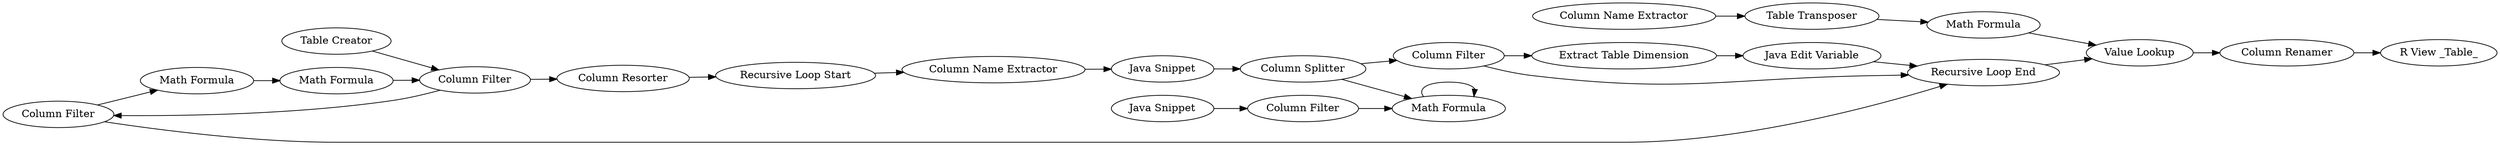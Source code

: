 digraph {
	10 -> 13
	40 -> 22
	1 -> 39
	42 -> 43
	39 -> 40
	19 -> 21
	22 -> 23
	44 -> 3
	10 -> 45
	16 -> 42
	38 -> 44
	14 -> 15
	39 -> 38
	7 -> 10
	45 -> 42
	12 -> 45
	15 -> 16
	7 -> 18
	21 -> 18
	23 -> 39
	6 -> 7
	13 -> 12
	3 -> 6
	43 -> 37
	40 -> 45
	18 -> 18
	7 [label="Column Splitter"]
	18 [label="Math Formula"]
	21 [label="Column Filter"]
	3 [label="Column Name Extractor"]
	19 [label="Java Snippet"]
	6 [label="Java Snippet"]
	15 [label="Table Transposer"]
	12 [label="Java Edit Variable"]
	10 [label="Column Filter"]
	16 [label="Math Formula"]
	1 [label="Table Creator"]
	42 [label="Value Lookup"]
	22 [label="Math Formula"]
	23 [label="Math Formula"]
	37 [label="R View _Table_"]
	14 [label="Column Name Extractor"]
	38 [label="Column Resorter"]
	13 [label="Extract Table Dimension"]
	43 [label="Column Renamer"]
	44 [label="Recursive Loop Start"]
	40 [label="Column Filter"]
	39 [label="Column Filter"]
	45 [label="Recursive Loop End"]
	rankdir=LR
}
